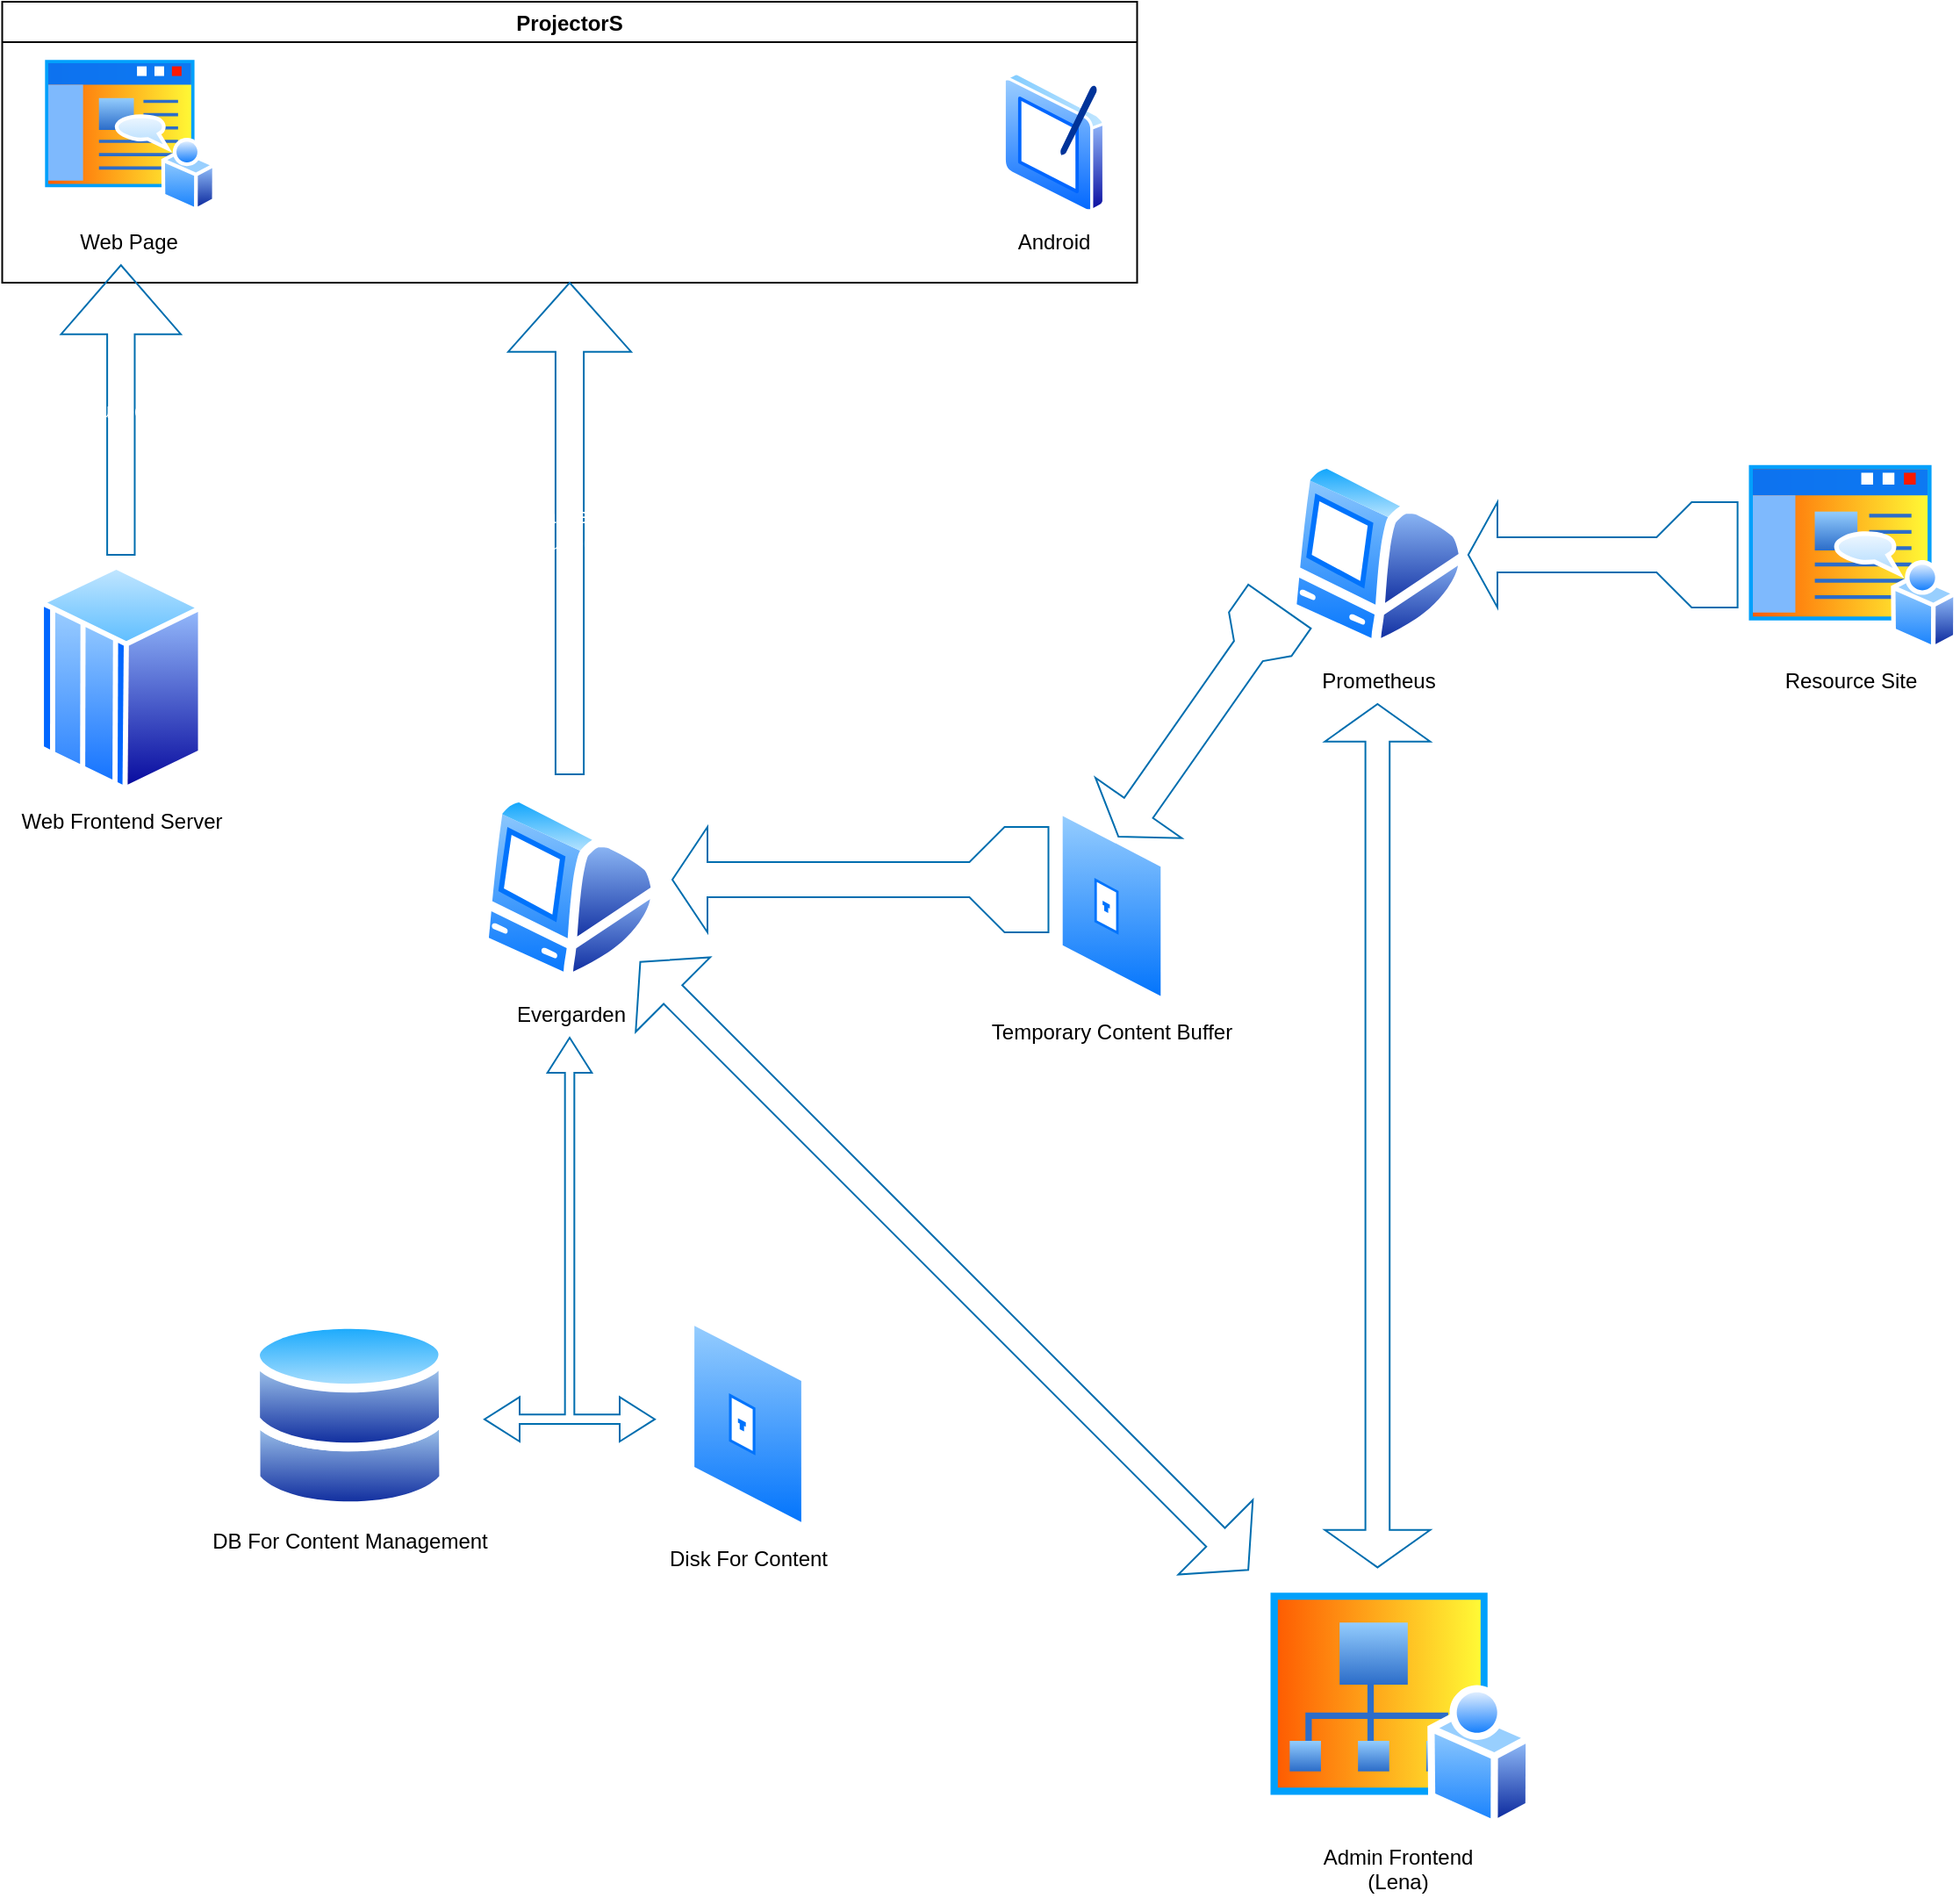 <mxfile>
    <diagram id="c7vK5FcR2kVbPoGVOjvT" name="Page-1">
        <mxGraphModel dx="1284" dy="1139" grid="1" gridSize="10" guides="1" tooltips="1" connect="1" arrows="1" fold="1" page="1" pageScale="1" pageWidth="850" pageHeight="1100" math="0" shadow="0">
            <root>
                <mxCell id="0"/>
                <mxCell id="1" parent="0"/>
                <mxCell id="2" value="Prometheus" style="aspect=fixed;perimeter=ellipsePerimeter;html=1;align=center;shadow=0;dashed=0;spacingTop=3;image;image=img/lib/active_directory/mac_client.svg;" parent="1" vertex="1">
                    <mxGeometry x="410" y="660" width="103.4" height="110" as="geometry"/>
                </mxCell>
                <mxCell id="3" value="Resource Site" style="aspect=fixed;perimeter=ellipsePerimeter;html=1;align=center;shadow=0;dashed=0;spacingTop=3;image;image=img/lib/active_directory/home_page.svg;" parent="1" vertex="1">
                    <mxGeometry x="670" y="660" width="122.22" height="110" as="geometry"/>
                </mxCell>
                <mxCell id="4" value="Steal From" style="html=1;shadow=0;dashed=0;align=center;verticalAlign=middle;shape=mxgraph.arrows2.tailedArrow;dy1=10;dx1=16.6;notch=0;arrowHead=20;dx2=26.13;dy2=30;rotation=0;fillColor=none;fontColor=#ffffff;strokeColor=#006EAF;flipH=1;flipV=0;" parent="1" vertex="1">
                    <mxGeometry x="513.4" y="685" width="153.4" height="60" as="geometry"/>
                </mxCell>
                <mxCell id="6" value="Temporary Content Buffer" style="aspect=fixed;perimeter=ellipsePerimeter;html=1;align=center;shadow=0;dashed=0;spacingTop=3;image;image=img/lib/active_directory/data_jack.svg;" parent="1" vertex="1">
                    <mxGeometry x="280.0" y="860" width="60.5" height="110" as="geometry"/>
                </mxCell>
                <mxCell id="7" value="Save To" style="html=1;shadow=0;dashed=0;align=center;verticalAlign=middle;shape=mxgraph.arrows2.tailedArrow;dy1=10;dx1=20;notch=0;arrowHead=20;dx2=19.21;dy2=21.73;rotation=-55;fillColor=none;fontColor=#ffffff;strokeColor=#006EAF;flipH=1;flipV=1;" parent="1" vertex="1">
                    <mxGeometry x="280" y="780" width="160" height="60" as="geometry"/>
                </mxCell>
                <mxCell id="8" value="Evergarden" style="aspect=fixed;perimeter=ellipsePerimeter;html=1;align=center;shadow=0;dashed=0;spacingTop=3;image;image=img/lib/active_directory/mac_client.svg;" parent="1" vertex="1">
                    <mxGeometry x="-50.2" y="850" width="103.4" height="110" as="geometry"/>
                </mxCell>
                <mxCell id="9" value="Transfer To" style="html=1;shadow=0;dashed=0;align=center;verticalAlign=middle;shape=mxgraph.arrows2.tailedArrow;dy1=10;dx1=20;notch=0;arrowHead=20;dx2=25;dy2=30;rotation=0;fillColor=none;fontColor=#ffffff;strokeColor=#006EAF;flipH=1;" parent="1" vertex="1">
                    <mxGeometry x="60.0" y="870" width="214.24" height="60" as="geometry"/>
                </mxCell>
                <mxCell id="10" value="DB For Content Management" style="aspect=fixed;perimeter=ellipsePerimeter;html=1;align=center;shadow=0;dashed=0;spacingTop=3;image;image=img/lib/active_directory/databases.svg;" parent="1" vertex="1">
                    <mxGeometry x="-180" y="1150" width="112.25" height="110" as="geometry"/>
                </mxCell>
                <mxCell id="11" value="Disk For Content" style="aspect=fixed;perimeter=ellipsePerimeter;html=1;align=center;shadow=0;dashed=0;spacingTop=3;image;image=img/lib/active_directory/data_jack.svg;" parent="1" vertex="1">
                    <mxGeometry x="70" y="1150" width="66" height="120" as="geometry"/>
                </mxCell>
                <mxCell id="12" value="" style="html=1;shadow=0;dashed=0;align=center;verticalAlign=middle;shape=mxgraph.arrows2.triadArrow;dy=10;dx=20;arrowHead=25.33;fillColor=none;fontColor=#ffffff;strokeColor=#006EAF;" parent="1" vertex="1">
                    <mxGeometry x="-47" y="990" width="97" height="230" as="geometry"/>
                </mxCell>
                <mxCell id="13" value="ProjectorS" style="swimlane;" parent="1" vertex="1">
                    <mxGeometry x="-321.75" y="400" width="646.5" height="160" as="geometry"/>
                </mxCell>
                <mxCell id="15" value="Android" style="aspect=fixed;perimeter=ellipsePerimeter;html=1;align=center;shadow=0;dashed=0;spacingTop=3;image;image=img/lib/active_directory/tablet_pc.svg;" parent="13" vertex="1">
                    <mxGeometry x="570" y="40" width="58.4" height="80" as="geometry"/>
                </mxCell>
                <mxCell id="16" value="Web Page" style="aspect=fixed;perimeter=ellipsePerimeter;html=1;align=center;shadow=0;dashed=0;spacingTop=3;image;image=img/lib/active_directory/home_page.svg;" parent="13" vertex="1">
                    <mxGeometry x="21.75" y="30" width="100" height="90" as="geometry"/>
                </mxCell>
                <mxCell id="17" value="Backend&lt;br&gt;Support" style="html=1;shadow=0;dashed=0;align=center;verticalAlign=middle;shape=mxgraph.arrows2.arrow;dy=0.77;dx=39.33;direction=north;notch=0;fillColor=none;fontColor=#ffffff;strokeColor=#006EAF;" parent="1" vertex="1">
                    <mxGeometry x="-33.5" y="560" width="70" height="280" as="geometry"/>
                </mxCell>
                <mxCell id="18" value="Web Frontend Server" style="aspect=fixed;perimeter=ellipsePerimeter;html=1;align=center;shadow=0;dashed=0;spacingTop=3;image;image=img/lib/active_directory/mainframe_host.svg;" parent="1" vertex="1">
                    <mxGeometry x="-300.9" y="720" width="93.6" height="130" as="geometry"/>
                </mxCell>
                <mxCell id="19" value="Support" style="html=1;shadow=0;dashed=0;align=center;verticalAlign=middle;shape=mxgraph.arrows2.arrow;dy=0.77;dx=39.33;direction=north;notch=0;fillColor=none;strokeColor=#006EAF;fontColor=#ffffff;" parent="1" vertex="1">
                    <mxGeometry x="-288.2" y="550" width="68.2" height="165" as="geometry"/>
                </mxCell>
                <mxCell id="21" value="Admin Frontend&lt;br&gt;(Lena)" style="aspect=fixed;perimeter=ellipsePerimeter;html=1;align=center;shadow=0;dashed=0;spacingTop=3;image;image=img/lib/active_directory/my_sites.svg;fillColor=none;gradientColor=none;imageBackground=none;" parent="1" vertex="1">
                    <mxGeometry x="395.03" y="1300" width="155.55" height="140" as="geometry"/>
                </mxCell>
                <mxCell id="22" value="Control" style="html=1;shadow=0;dashed=0;align=center;verticalAlign=middle;shape=mxgraph.arrows2.twoWayArrow;dy=0.75;dx=26.32;fillColor=none;rotation=45;fontColor=#ffffff;strokeColor=#006EAF;" parent="1" vertex="1">
                    <mxGeometry x="-30" y="1090" width="489.79" height="60" as="geometry"/>
                </mxCell>
                <mxCell id="23" value="Control" style="html=1;shadow=0;dashed=0;align=center;verticalAlign=middle;shape=mxgraph.arrows2.twoWayArrow;dy=0.77;dx=21.33;fillColor=none;rotation=-90;fontColor=#ffffff;strokeColor=#006EAF;" parent="1" vertex="1">
                    <mxGeometry x="215.85" y="1015.85" width="491.7" height="60" as="geometry"/>
                </mxCell>
            </root>
        </mxGraphModel>
    </diagram>
</mxfile>